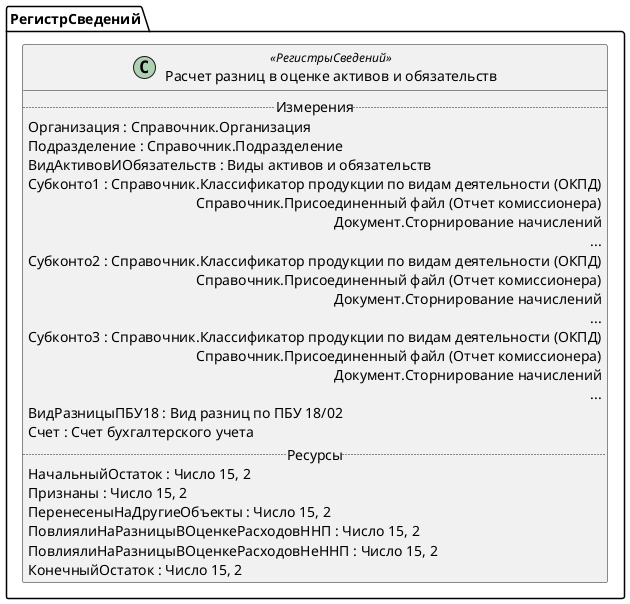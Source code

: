 ﻿@startuml РасчетРазницВОценкеАктивовИОбязательств
'!include templates.wsd
'..\include templates.wsd
class РегистрСведений.РасчетРазницВОценкеАктивовИОбязательств as "Расчет разниц в оценке активов и обязательств" <<РегистрыСведений>>
{
..Измерения..
Организация : Справочник.Организация
Подразделение : Справочник.Подразделение
ВидАктивовИОбязательств : Виды активов и обязательств
Субконто1 : Справочник.Классификатор продукции по видам деятельности (ОКПД)\rСправочник.Присоединенный файл (Отчет комиссионера)\rДокумент.Сторнирование начислений\r...
Субконто2 : Справочник.Классификатор продукции по видам деятельности (ОКПД)\rСправочник.Присоединенный файл (Отчет комиссионера)\rДокумент.Сторнирование начислений\r...
Субконто3 : Справочник.Классификатор продукции по видам деятельности (ОКПД)\rСправочник.Присоединенный файл (Отчет комиссионера)\rДокумент.Сторнирование начислений\r...
ВидРазницыПБУ18 : Вид разниц по ПБУ 18/02
Счет : Счет бухгалтерского учета
..Ресурсы..
НачальныйОстаток : Число 15, 2
Признаны : Число 15, 2
ПеренесеныНаДругиеОбъекты : Число 15, 2
ПовлиялиНаРазницыВОценкеРасходовННП : Число 15, 2
ПовлиялиНаРазницыВОценкеРасходовНеННП : Число 15, 2
КонечныйОстаток : Число 15, 2
}
@enduml
